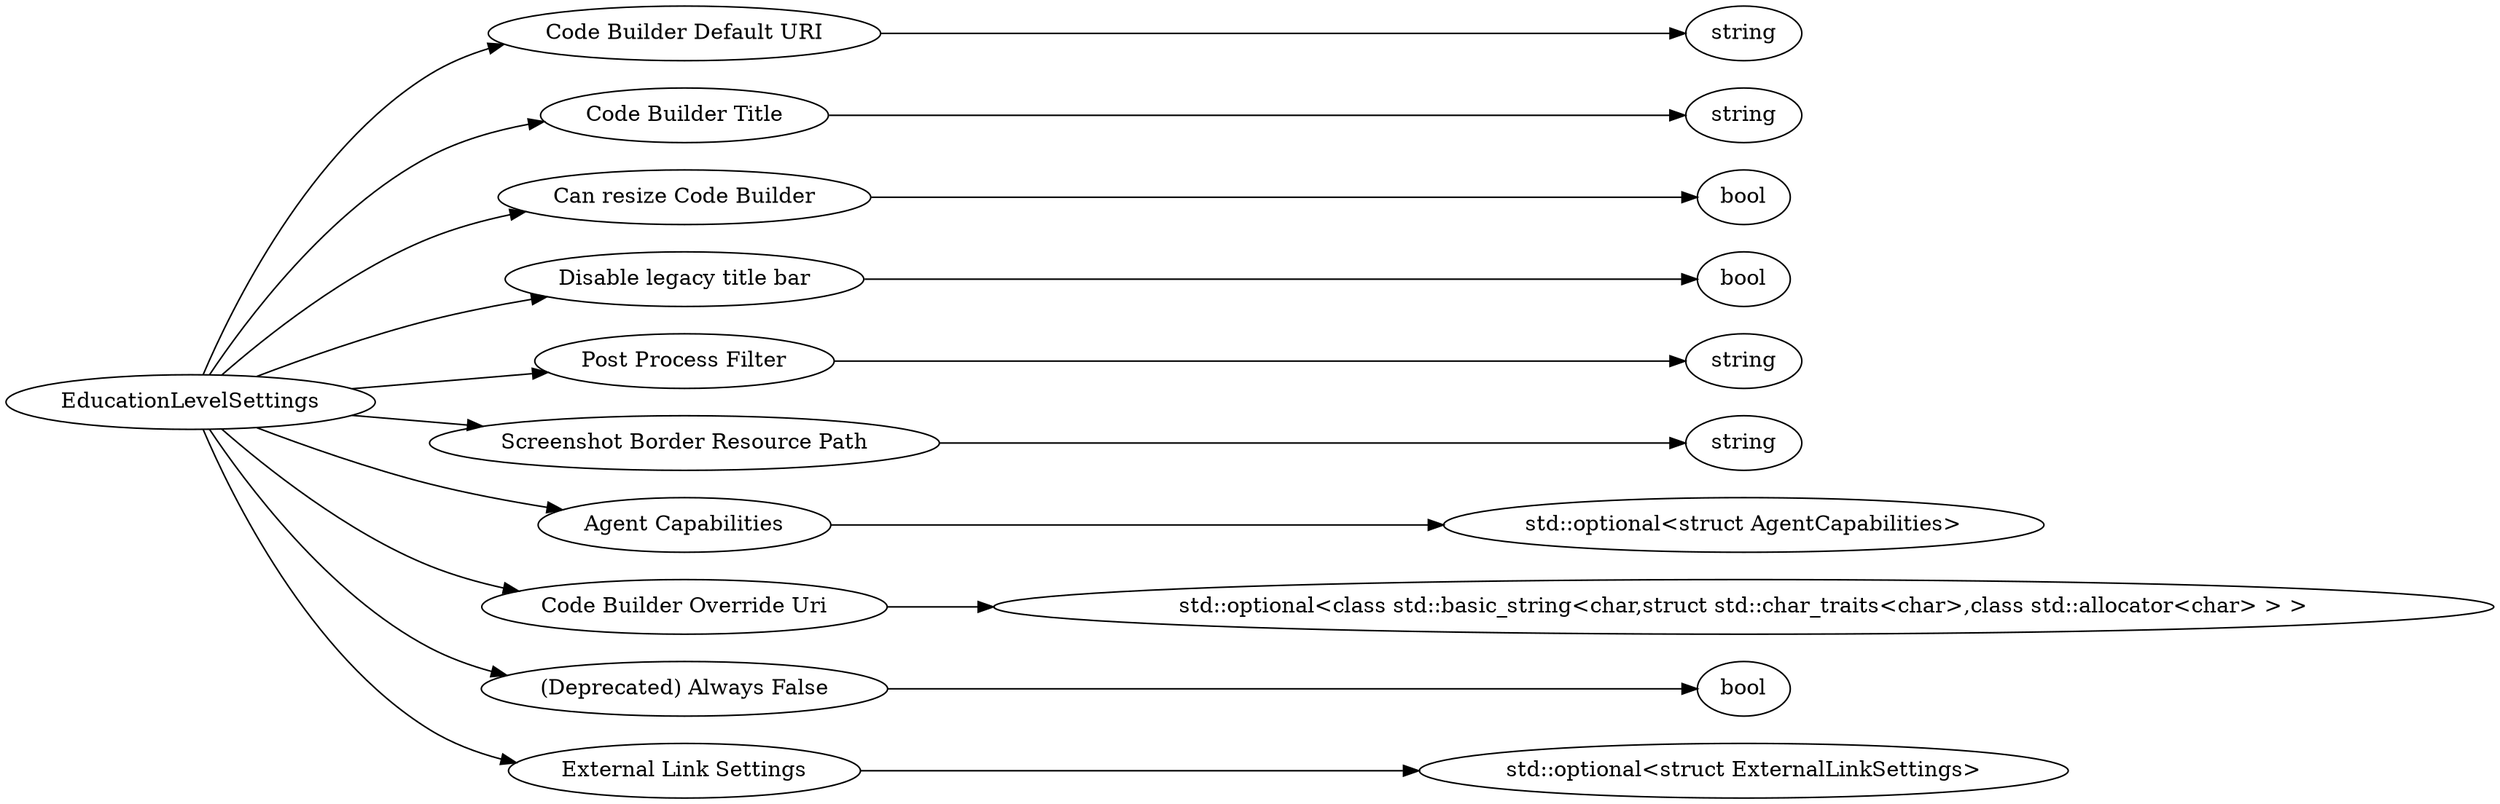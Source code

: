 digraph "EducationLevelSettings" {
rankdir = LR
2
2 -> 3
3 -> 4
2 -> 5
5 -> 6
2 -> 7
7 -> 8
2 -> 9
9 -> 10
2 -> 11
11 -> 12
2 -> 13
13 -> 14
2 -> 15
15 -> 19
2 -> 20
20 -> 24
2 -> 25
25 -> 26
2 -> 27
27 -> 31

2 [label="EducationLevelSettings",comment="name: \"EducationLevelSettings\", typeName: \"\", id: 2, branchId: 0, recurseId: -1, attributes: 0, notes: \"\""];
3 [label="Code Builder Default URI",comment="name: \"Code Builder Default URI\", typeName: \"\", id: 3, branchId: 0, recurseId: -1, attributes: 0, notes: \"\""];
4 [label="string",comment="name: \"string\", typeName: \"\", id: 4, branchId: 0, recurseId: -1, attributes: 512, notes: \"\""];
5 [label="Code Builder Title",comment="name: \"Code Builder Title\", typeName: \"\", id: 5, branchId: 0, recurseId: -1, attributes: 0, notes: \"\""];
6 [label="string",comment="name: \"string\", typeName: \"\", id: 6, branchId: 0, recurseId: -1, attributes: 512, notes: \"\""];
7 [label="Can resize Code Builder",comment="name: \"Can resize Code Builder\", typeName: \"\", id: 7, branchId: 0, recurseId: -1, attributes: 0, notes: \"\""];
8 [label="bool",comment="name: \"bool\", typeName: \"\", id: 8, branchId: 0, recurseId: -1, attributes: 512, notes: \"\""];
9 [label="Disable legacy title bar",comment="name: \"Disable legacy title bar\", typeName: \"\", id: 9, branchId: 0, recurseId: -1, attributes: 0, notes: \"\""];
10 [label="bool",comment="name: \"bool\", typeName: \"\", id: 10, branchId: 0, recurseId: -1, attributes: 512, notes: \"\""];
11 [label="Post Process Filter",comment="name: \"Post Process Filter\", typeName: \"\", id: 11, branchId: 0, recurseId: -1, attributes: 0, notes: \"\""];
12 [label="string",comment="name: \"string\", typeName: \"\", id: 12, branchId: 0, recurseId: -1, attributes: 512, notes: \"\""];
13 [label="Screenshot Border Resource Path",comment="name: \"Screenshot Border Resource Path\", typeName: \"\", id: 13, branchId: 0, recurseId: -1, attributes: 0, notes: \"\""];
14 [label="string",comment="name: \"string\", typeName: \"\", id: 14, branchId: 0, recurseId: -1, attributes: 512, notes: \"\""];
15 [label="Agent Capabilities",comment="name: \"Agent Capabilities\", typeName: \"std::optional<struct AgentCapabilities>\", id: 15, branchId: 0, recurseId: -1, attributes: 256, notes: \"\""];
19 [label="std::optional<struct AgentCapabilities>",comment="name: \"std::optional<struct AgentCapabilities>\", typeName: \"\", id: 19, branchId: 0, recurseId: -1, attributes: 512, notes: \"\""];
20 [label="Code Builder Override Uri",comment="name: \"Code Builder Override Uri\", typeName: \"std::optional<class std::basic_string<char,struct std::char_traits<char>,class std::allocator<char> > >\", id: 20, branchId: 0, recurseId: -1, attributes: 256, notes: \"\""];
24 [label="std::optional<class std::basic_string<char,struct std::char_traits<char>,class std::allocator<char> > >",comment="name: \"std::optional<class std::basic_string<char,struct std::char_traits<char>,class std::allocator<char> > >\", typeName: \"\", id: 24, branchId: 0, recurseId: -1, attributes: 512, notes: \"\""];
25 [label="(Deprecated) Always False",comment="name: \"(Deprecated) Always False\", typeName: \"\", id: 25, branchId: 0, recurseId: -1, attributes: 0, notes: \"\""];
26 [label="bool",comment="name: \"bool\", typeName: \"\", id: 26, branchId: 0, recurseId: -1, attributes: 512, notes: \"\""];
27 [label="External Link Settings",comment="name: \"External Link Settings\", typeName: \"std::optional<struct ExternalLinkSettings>\", id: 27, branchId: 0, recurseId: -1, attributes: 256, notes: \"\""];
31 [label="std::optional<struct ExternalLinkSettings>",comment="name: \"std::optional<struct ExternalLinkSettings>\", typeName: \"\", id: 31, branchId: 0, recurseId: -1, attributes: 512, notes: \"\""];
{ rank = max;4;6;8;10;12;14;19;24;26;31}

}
